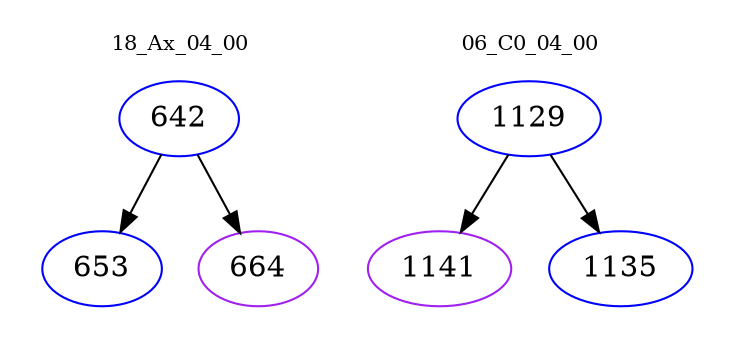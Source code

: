 digraph{
subgraph cluster_0 {
color = white
label = "18_Ax_04_00";
fontsize=10;
T0_642 [label="642", color="blue"]
T0_642 -> T0_653 [color="black"]
T0_653 [label="653", color="blue"]
T0_642 -> T0_664 [color="black"]
T0_664 [label="664", color="purple"]
}
subgraph cluster_1 {
color = white
label = "06_C0_04_00";
fontsize=10;
T1_1129 [label="1129", color="blue"]
T1_1129 -> T1_1141 [color="black"]
T1_1141 [label="1141", color="purple"]
T1_1129 -> T1_1135 [color="black"]
T1_1135 [label="1135", color="blue"]
}
}

